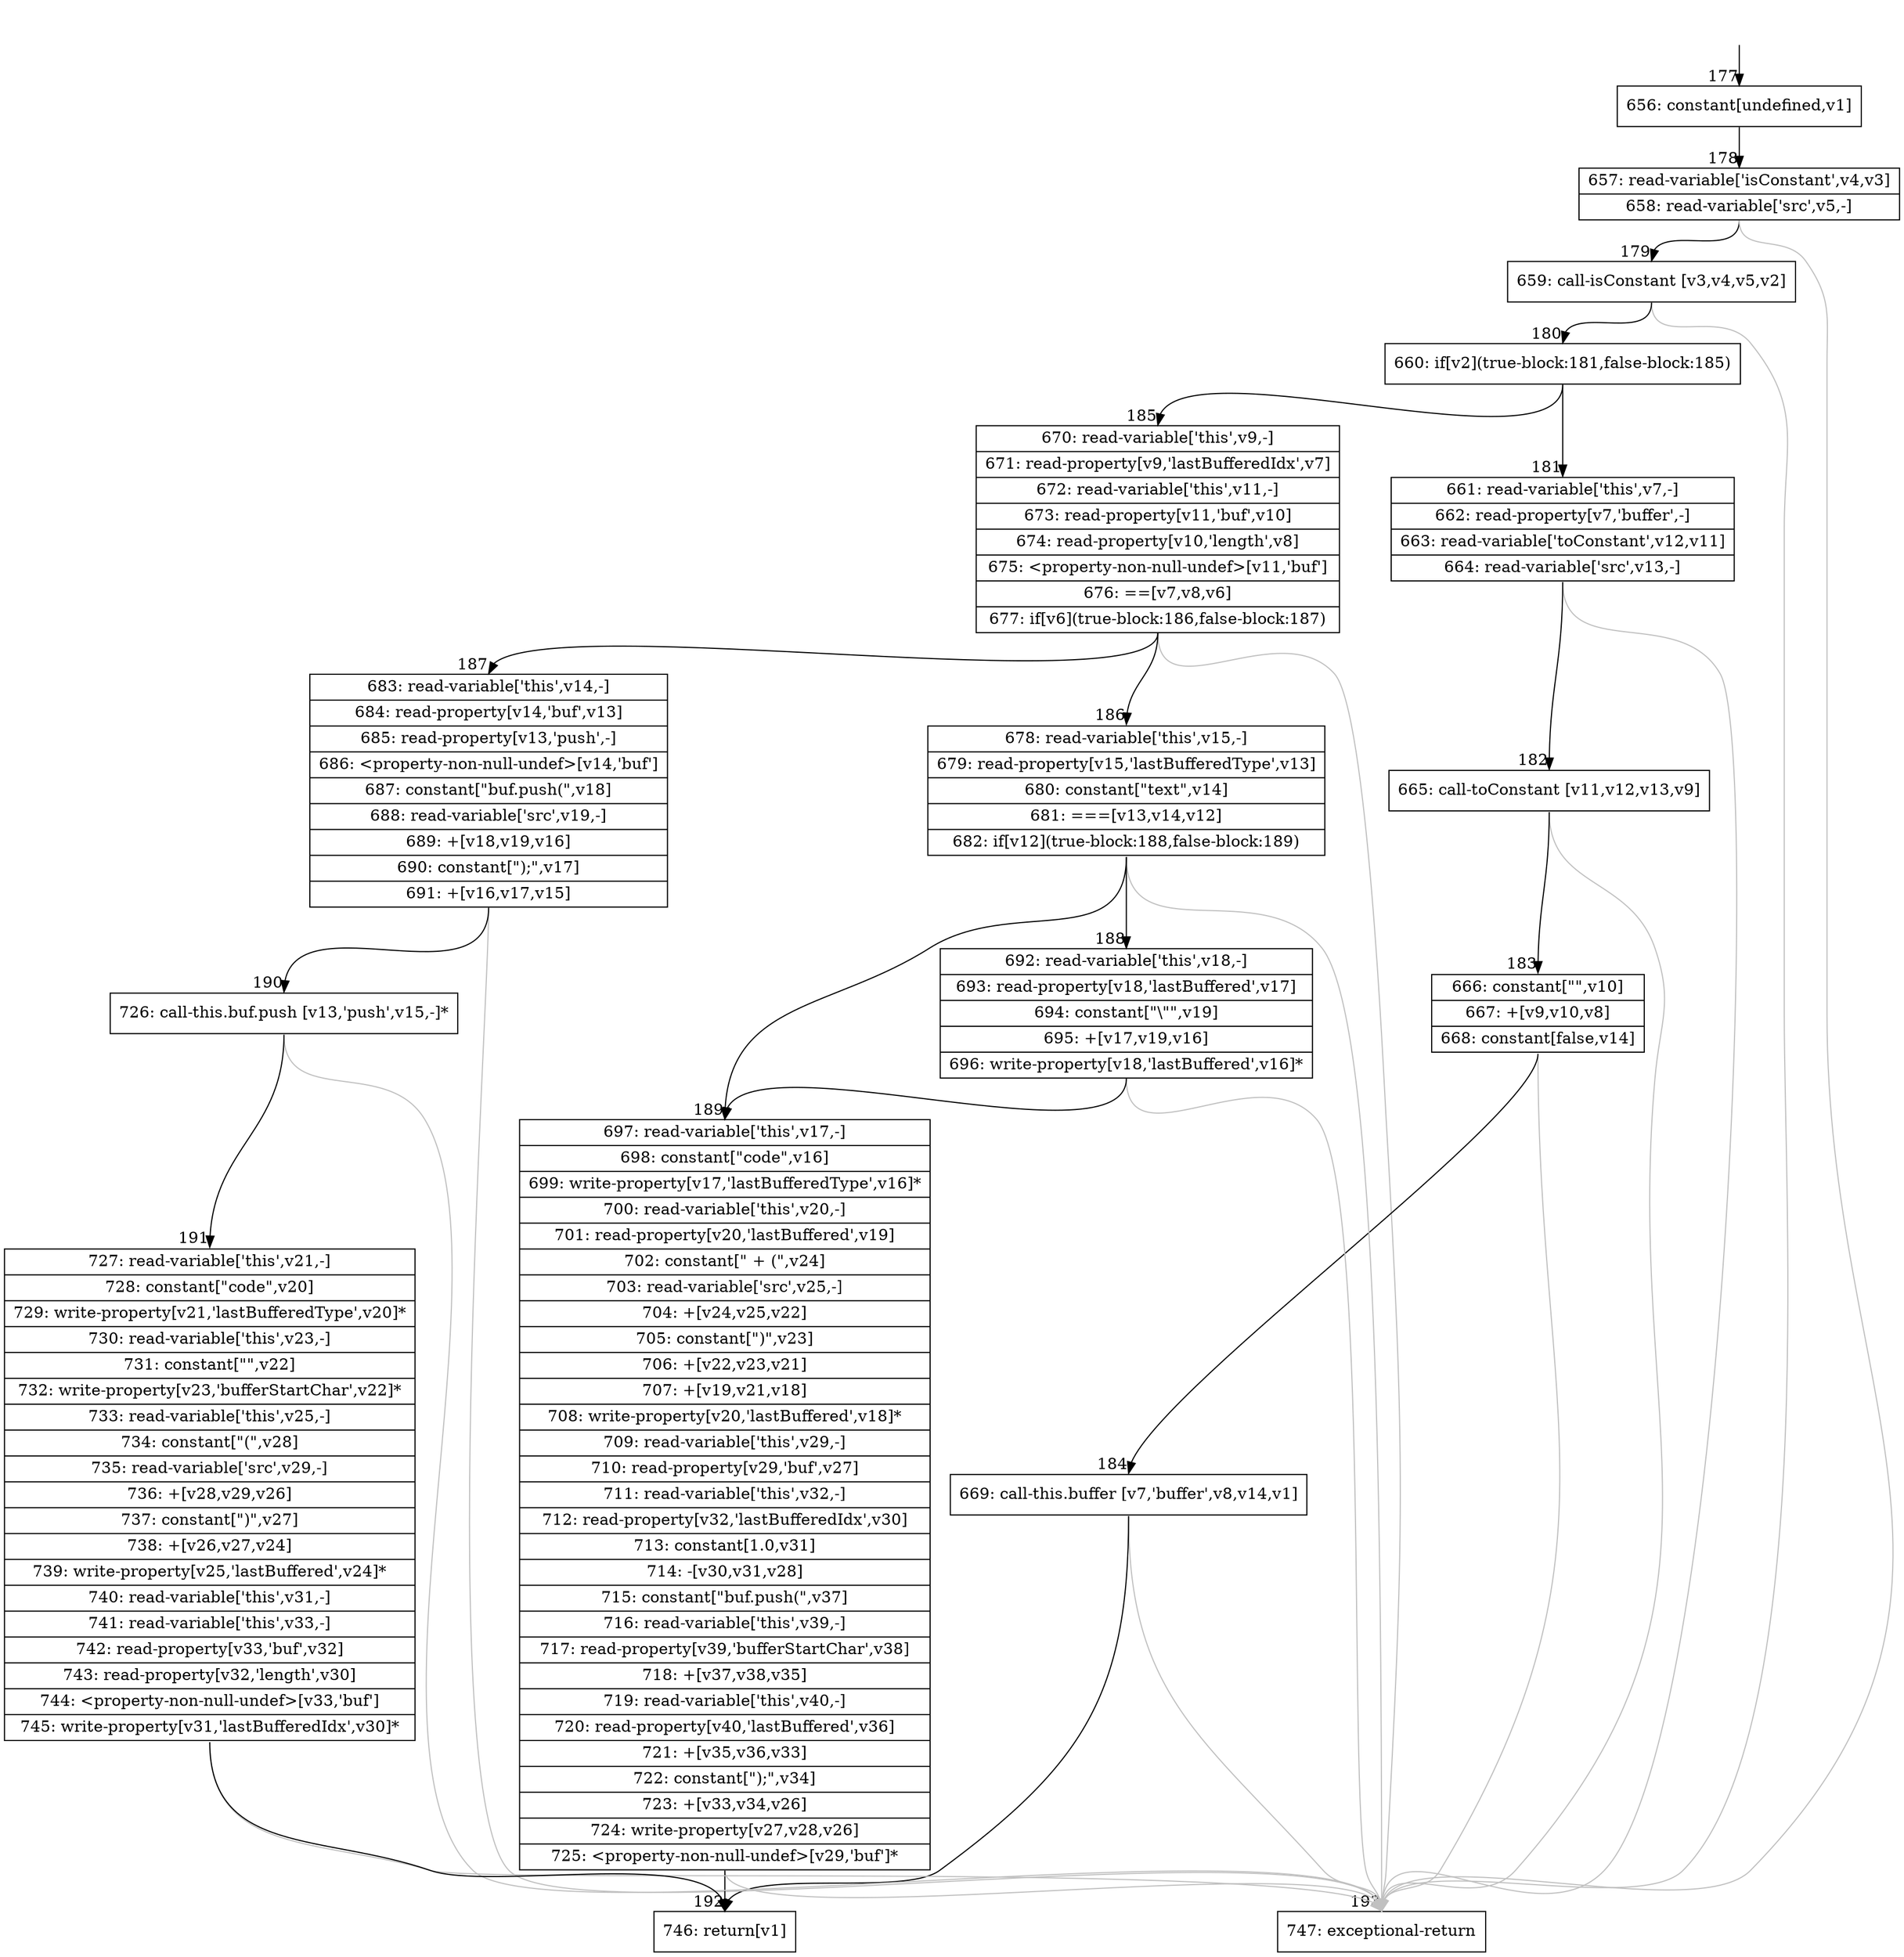 digraph {
rankdir="TD"
BB_entry14[shape=none,label=""];
BB_entry14 -> BB177 [tailport=s, headport=n, headlabel="    177"]
BB177 [shape=record label="{656: constant[undefined,v1]}" ] 
BB177 -> BB178 [tailport=s, headport=n, headlabel="      178"]
BB178 [shape=record label="{657: read-variable['isConstant',v4,v3]|658: read-variable['src',v5,-]}" ] 
BB178 -> BB179 [tailport=s, headport=n, headlabel="      179"]
BB178 -> BB193 [tailport=s, headport=n, color=gray, headlabel="      193"]
BB179 [shape=record label="{659: call-isConstant [v3,v4,v5,v2]}" ] 
BB179 -> BB180 [tailport=s, headport=n, headlabel="      180"]
BB179 -> BB193 [tailport=s, headport=n, color=gray]
BB180 [shape=record label="{660: if[v2](true-block:181,false-block:185)}" ] 
BB180 -> BB181 [tailport=s, headport=n, headlabel="      181"]
BB180 -> BB185 [tailport=s, headport=n, headlabel="      185"]
BB181 [shape=record label="{661: read-variable['this',v7,-]|662: read-property[v7,'buffer',-]|663: read-variable['toConstant',v12,v11]|664: read-variable['src',v13,-]}" ] 
BB181 -> BB182 [tailport=s, headport=n, headlabel="      182"]
BB181 -> BB193 [tailport=s, headport=n, color=gray]
BB182 [shape=record label="{665: call-toConstant [v11,v12,v13,v9]}" ] 
BB182 -> BB183 [tailport=s, headport=n, headlabel="      183"]
BB182 -> BB193 [tailport=s, headport=n, color=gray]
BB183 [shape=record label="{666: constant[\"\",v10]|667: +[v9,v10,v8]|668: constant[false,v14]}" ] 
BB183 -> BB184 [tailport=s, headport=n, headlabel="      184"]
BB183 -> BB193 [tailport=s, headport=n, color=gray]
BB184 [shape=record label="{669: call-this.buffer [v7,'buffer',v8,v14,v1]}" ] 
BB184 -> BB192 [tailport=s, headport=n, headlabel="      192"]
BB184 -> BB193 [tailport=s, headport=n, color=gray]
BB185 [shape=record label="{670: read-variable['this',v9,-]|671: read-property[v9,'lastBufferedIdx',v7]|672: read-variable['this',v11,-]|673: read-property[v11,'buf',v10]|674: read-property[v10,'length',v8]|675: \<property-non-null-undef\>[v11,'buf']|676: ==[v7,v8,v6]|677: if[v6](true-block:186,false-block:187)}" ] 
BB185 -> BB186 [tailport=s, headport=n, headlabel="      186"]
BB185 -> BB187 [tailport=s, headport=n, headlabel="      187"]
BB185 -> BB193 [tailport=s, headport=n, color=gray]
BB186 [shape=record label="{678: read-variable['this',v15,-]|679: read-property[v15,'lastBufferedType',v13]|680: constant[\"text\",v14]|681: ===[v13,v14,v12]|682: if[v12](true-block:188,false-block:189)}" ] 
BB186 -> BB188 [tailport=s, headport=n, headlabel="      188"]
BB186 -> BB189 [tailport=s, headport=n, headlabel="      189"]
BB186 -> BB193 [tailport=s, headport=n, color=gray]
BB187 [shape=record label="{683: read-variable['this',v14,-]|684: read-property[v14,'buf',v13]|685: read-property[v13,'push',-]|686: \<property-non-null-undef\>[v14,'buf']|687: constant[\"buf.push(\",v18]|688: read-variable['src',v19,-]|689: +[v18,v19,v16]|690: constant[\");\",v17]|691: +[v16,v17,v15]}" ] 
BB187 -> BB190 [tailport=s, headport=n, headlabel="      190"]
BB187 -> BB193 [tailport=s, headport=n, color=gray]
BB188 [shape=record label="{692: read-variable['this',v18,-]|693: read-property[v18,'lastBuffered',v17]|694: constant[\"\\\"\",v19]|695: +[v17,v19,v16]|696: write-property[v18,'lastBuffered',v16]*}" ] 
BB188 -> BB189 [tailport=s, headport=n]
BB188 -> BB193 [tailport=s, headport=n, color=gray]
BB189 [shape=record label="{697: read-variable['this',v17,-]|698: constant[\"code\",v16]|699: write-property[v17,'lastBufferedType',v16]*|700: read-variable['this',v20,-]|701: read-property[v20,'lastBuffered',v19]|702: constant[\" + (\",v24]|703: read-variable['src',v25,-]|704: +[v24,v25,v22]|705: constant[\")\",v23]|706: +[v22,v23,v21]|707: +[v19,v21,v18]|708: write-property[v20,'lastBuffered',v18]*|709: read-variable['this',v29,-]|710: read-property[v29,'buf',v27]|711: read-variable['this',v32,-]|712: read-property[v32,'lastBufferedIdx',v30]|713: constant[1.0,v31]|714: -[v30,v31,v28]|715: constant[\"buf.push(\",v37]|716: read-variable['this',v39,-]|717: read-property[v39,'bufferStartChar',v38]|718: +[v37,v38,v35]|719: read-variable['this',v40,-]|720: read-property[v40,'lastBuffered',v36]|721: +[v35,v36,v33]|722: constant[\");\",v34]|723: +[v33,v34,v26]|724: write-property[v27,v28,v26]|725: \<property-non-null-undef\>[v29,'buf']*}" ] 
BB189 -> BB192 [tailport=s, headport=n]
BB189 -> BB193 [tailport=s, headport=n, color=gray]
BB190 [shape=record label="{726: call-this.buf.push [v13,'push',v15,-]*}" ] 
BB190 -> BB191 [tailport=s, headport=n, headlabel="      191"]
BB190 -> BB193 [tailport=s, headport=n, color=gray]
BB191 [shape=record label="{727: read-variable['this',v21,-]|728: constant[\"code\",v20]|729: write-property[v21,'lastBufferedType',v20]*|730: read-variable['this',v23,-]|731: constant[\"\",v22]|732: write-property[v23,'bufferStartChar',v22]*|733: read-variable['this',v25,-]|734: constant[\"(\",v28]|735: read-variable['src',v29,-]|736: +[v28,v29,v26]|737: constant[\")\",v27]|738: +[v26,v27,v24]|739: write-property[v25,'lastBuffered',v24]*|740: read-variable['this',v31,-]|741: read-variable['this',v33,-]|742: read-property[v33,'buf',v32]|743: read-property[v32,'length',v30]|744: \<property-non-null-undef\>[v33,'buf']|745: write-property[v31,'lastBufferedIdx',v30]*}" ] 
BB191 -> BB192 [tailport=s, headport=n]
BB191 -> BB193 [tailport=s, headport=n, color=gray]
BB192 [shape=record label="{746: return[v1]}" ] 
BB193 [shape=record label="{747: exceptional-return}" ] 
//#$~ 167
}
